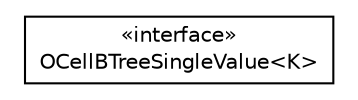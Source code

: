 #!/usr/local/bin/dot
#
# Class diagram 
# Generated by UMLGraph version R5_6-24-gf6e263 (http://www.umlgraph.org/)
#

digraph G {
	edge [fontname="Helvetica",fontsize=10,labelfontname="Helvetica",labelfontsize=10];
	node [fontname="Helvetica",fontsize=10,shape=plaintext];
	nodesep=0.25;
	ranksep=0.5;
	// com.orientechnologies.orient.core.storage.index.sbtree.singlevalue.OCellBTreeSingleValue<K>
	c379629 [label=<<table title="com.orientechnologies.orient.core.storage.index.sbtree.singlevalue.OCellBTreeSingleValue" border="0" cellborder="1" cellspacing="0" cellpadding="2" port="p" href="./OCellBTreeSingleValue.html">
		<tr><td><table border="0" cellspacing="0" cellpadding="1">
<tr><td align="center" balign="center"> &#171;interface&#187; </td></tr>
<tr><td align="center" balign="center"> OCellBTreeSingleValue&lt;K&gt; </td></tr>
		</table></td></tr>
		</table>>, URL="./OCellBTreeSingleValue.html", fontname="Helvetica", fontcolor="black", fontsize=10.0];
}

